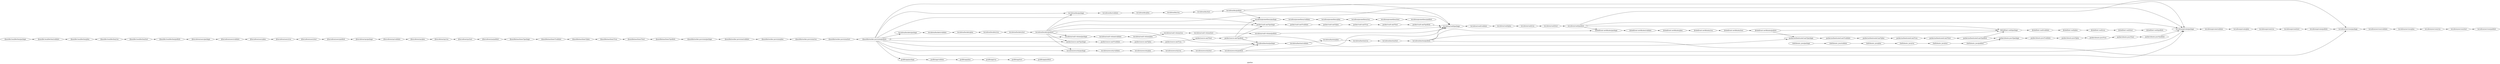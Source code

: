 digraph "G" {
label="pipeline";
rankdir=LR;
"packer/source-ami*/package";
"packer/source-ami*/validate";
"packer/source-ami*/plan";
"packer/source-ami*/run";
"packer/source-ami*/test";
"packer/source-ami*/publish";
"terraform/bastion/package";
"terraform/bastion/validate";
"terraform/bastion/plan";
"terraform/bastion/run";
"terraform/bastion/test";
"terraform/bastion/publish";
"packer/vault-ami*/package";
"packer/vault-ami*/validate";
"packer/vault-ami*/plan";
"packer/vault-ami*/run";
"packer/vault-ami*/test";
"packer/vault-ami*/publish";
"@ansible/worker-provision/package";
"@ansible/worker-provision/validate";
"@ansible/worker-provision/plan";
"@ansible/worker-provision/run";
"@ansible/worker-provision/test";
"@ansible/worker-provision/publish";
"gradle/app/package";
"gradle/app/validate";
"gradle/app/plan";
"gradle/app/run";
"gradle/app/test";
"gradle/app/publish";
"terraform/buckets/package";
"terraform/buckets/validate";
"terraform/buckets/plan";
"terraform/buckets/run";
"terraform/buckets/test";
"terraform/buckets/publish";
"terraform/vault/package";
"terraform/vault/validate";
"terraform/vault/plan";
"terraform/vault/run";
"terraform/vault/test";
"terraform/vault/publish";
"terraform/dns/package";
"terraform/dns/validate";
"terraform/dns/plan";
"terraform/dns/run";
"terraform/dns/test";
"terraform/dns/publish";
"terraform/vault-volume/package";
"terraform/vault-volume/validate";
"terraform/vault-volume/plan";
"terraform/vault-volume/run";
"terraform/vault-volume/test";
"terraform/vault-volume/publish";
"terraform/security/package";
"terraform/security/validate";
"terraform/security/plan";
"terraform/security/run";
"terraform/security/test";
"terraform/security/publish";
"terraform/private/package";
"terraform/private/validate";
"terraform/private/plan";
"terraform/private/run";
"terraform/private/test";
"terraform/private/publish";
"@terraform/vpc/package";
"@terraform/vpc/validate";
"@terraform/vpc/plan";
"@terraform/vpc/run";
"@terraform/vpc/test";
"@terraform/vpc/publish";
"@ansible/machines*/package";
"@ansible/machines*/validate";
"@ansible/machines*/plan";
"@ansible/machines*/run";
"@ansible/machines*/test";
"@ansible/machines*/publish";
"terraform/services/package";
"terraform/services/validate";
"terraform/services/plan";
"terraform/services/run";
"terraform/services/test";
"terraform/services/publish";
"chef/ubuntu_java/package";
"chef/ubuntu_java/validate";
"chef/ubuntu_java/plan";
"chef/ubuntu_java/run";
"chef/ubuntu_java/test";
"chef/ubuntu_java/publish";
"packer/ubuntu-java*/package";
"packer/ubuntu-java*/validate";
"packer/ubuntu-java*/plan";
"packer/ubuntu-java*/run";
"packer/ubuntu-java*/test";
"packer/ubuntu-java*/publish";
"@ansible-local/devbox/package";
"@ansible-local/devbox/validate";
"@ansible-local/devbox/plan";
"@ansible-local/devbox/run";
"@ansible-local/devbox/test";
"@ansible-local/devbox/publish";
"@terraform/users/package";
"@terraform/users/validate";
"@terraform/users/plan";
"@terraform/users/run";
"@terraform/users/test";
"@terraform/users/publish";
"@shell/root-certificates/package";
"@shell/root-certificates/validate";
"@shell/root-certificates/plan";
"@shell/root-certificates/run";
"@shell/root-certificates/test";
"@shell/root-certificates/publish";
"@shell/init-vault/package";
"@shell/init-vault/validate";
"@shell/init-vault/plan";
"@shell/init-vault/run";
"@shell/init-vault/test";
"@shell/init-vault/publish";
"packer/authenticated-ami*/package";
"packer/authenticated-ami*/validate";
"packer/authenticated-ami*/plan";
"packer/authenticated-ami*/run";
"packer/authenticated-ami*/test";
"packer/authenticated-ami*/publish";
"terraform/prometheus/package";
"terraform/prometheus/validate";
"terraform/prometheus/plan";
"terraform/prometheus/run";
"terraform/prometheus/test";
"terraform/prometheus/publish";
"packer/source-ami*/package" -> "packer/source-ami*/validate"  [key=0];
"packer/source-ami*/validate" -> "packer/source-ami*/plan"  [key=0];
"packer/source-ami*/plan" -> "packer/source-ami*/run"  [key=0];
"packer/source-ami*/run" -> "packer/source-ami*/test"  [key=0];
"packer/source-ami*/test" -> "packer/source-ami*/publish"  [key=0];
"packer/source-ami*/publish" -> "terraform/bastion/package"  [key=0];
"packer/source-ami*/publish" -> "packer/vault-ami*/package"  [key=0];
"packer/source-ami*/publish" -> "packer/authenticated-ami*/package"  [key=0];
"packer/source-ami*/publish" -> "terraform/prometheus/package"  [key=0];
"terraform/bastion/package" -> "terraform/bastion/validate"  [key=0];
"terraform/bastion/validate" -> "terraform/bastion/plan"  [key=0];
"terraform/bastion/plan" -> "terraform/bastion/run"  [key=0];
"terraform/bastion/run" -> "terraform/bastion/test"  [key=0];
"terraform/bastion/test" -> "terraform/bastion/publish"  [key=0];
"terraform/bastion/publish" -> "terraform/vault/package"  [key=0];
"terraform/bastion/publish" -> "terraform/services/package"  [key=0];
"terraform/bastion/publish" -> "@shell/root-certificates/package"  [key=0];
"terraform/bastion/publish" -> "@shell/init-vault/package"  [key=0];
"packer/vault-ami*/package" -> "packer/vault-ami*/validate"  [key=0];
"packer/vault-ami*/validate" -> "packer/vault-ami*/plan"  [key=0];
"packer/vault-ami*/plan" -> "packer/vault-ami*/run"  [key=0];
"packer/vault-ami*/run" -> "packer/vault-ami*/test"  [key=0];
"packer/vault-ami*/test" -> "packer/vault-ami*/publish"  [key=0];
"packer/vault-ami*/publish" -> "terraform/vault/package"  [key=0];
"@ansible/worker-provision/package" -> "@ansible/worker-provision/validate"  [key=0];
"@ansible/worker-provision/validate" -> "@ansible/worker-provision/plan"  [key=0];
"@ansible/worker-provision/plan" -> "@ansible/worker-provision/run"  [key=0];
"@ansible/worker-provision/run" -> "@ansible/worker-provision/test"  [key=0];
"@ansible/worker-provision/test" -> "@ansible/worker-provision/publish"  [key=0];
"@ansible/worker-provision/publish" -> "packer/source-ami*/package"  [key=0];
"@ansible/worker-provision/publish" -> "terraform/bastion/package"  [key=0];
"@ansible/worker-provision/publish" -> "packer/vault-ami*/package"  [key=0];
"@ansible/worker-provision/publish" -> "gradle/app/package"  [key=0];
"@ansible/worker-provision/publish" -> "terraform/buckets/package"  [key=0];
"@ansible/worker-provision/publish" -> "terraform/vault/package"  [key=0];
"@ansible/worker-provision/publish" -> "terraform/dns/package"  [key=0];
"@ansible/worker-provision/publish" -> "terraform/vault-volume/package"  [key=0];
"@ansible/worker-provision/publish" -> "terraform/security/package"  [key=0];
"@ansible/worker-provision/publish" -> "terraform/private/package"  [key=0];
"gradle/app/package" -> "gradle/app/validate"  [key=0];
"gradle/app/validate" -> "gradle/app/plan"  [key=0];
"gradle/app/plan" -> "gradle/app/run"  [key=0];
"gradle/app/run" -> "gradle/app/test"  [key=0];
"gradle/app/test" -> "gradle/app/publish"  [key=0];
"terraform/buckets/package" -> "terraform/buckets/validate"  [key=0];
"terraform/buckets/validate" -> "terraform/buckets/plan"  [key=0];
"terraform/buckets/plan" -> "terraform/buckets/run"  [key=0];
"terraform/buckets/run" -> "terraform/buckets/test"  [key=0];
"terraform/buckets/test" -> "terraform/buckets/publish"  [key=0];
"terraform/buckets/publish" -> "packer/source-ami*/package"  [key=0];
"terraform/buckets/publish" -> "terraform/bastion/package"  [key=0];
"terraform/buckets/publish" -> "packer/vault-ami*/package"  [key=0];
"terraform/buckets/publish" -> "terraform/vault/package"  [key=0];
"terraform/buckets/publish" -> "terraform/dns/package"  [key=0];
"terraform/buckets/publish" -> "terraform/vault-volume/package"  [key=0];
"terraform/buckets/publish" -> "terraform/security/package"  [key=0];
"terraform/buckets/publish" -> "terraform/private/package"  [key=0];
"terraform/vault/package" -> "terraform/vault/validate"  [key=0];
"terraform/vault/validate" -> "terraform/vault/plan"  [key=0];
"terraform/vault/plan" -> "terraform/vault/run"  [key=0];
"terraform/vault/run" -> "terraform/vault/test"  [key=0];
"terraform/vault/test" -> "terraform/vault/publish"  [key=0];
"terraform/vault/publish" -> "terraform/private/package"  [key=0];
"terraform/vault/publish" -> "terraform/services/package"  [key=0];
"terraform/vault/publish" -> "@shell/root-certificates/package"  [key=0];
"terraform/vault/publish" -> "@shell/init-vault/package"  [key=0];
"terraform/dns/package" -> "terraform/dns/validate"  [key=0];
"terraform/dns/validate" -> "terraform/dns/plan"  [key=0];
"terraform/dns/plan" -> "terraform/dns/run"  [key=0];
"terraform/dns/run" -> "terraform/dns/test"  [key=0];
"terraform/dns/test" -> "terraform/dns/publish"  [key=0];
"terraform/dns/publish" -> "terraform/vault/package"  [key=0];
"terraform/dns/publish" -> "terraform/private/package"  [key=0];
"terraform/dns/publish" -> "terraform/prometheus/package"  [key=0];
"terraform/vault-volume/package" -> "terraform/vault-volume/validate"  [key=0];
"terraform/vault-volume/validate" -> "terraform/vault-volume/plan"  [key=0];
"terraform/vault-volume/plan" -> "terraform/vault-volume/run"  [key=0];
"terraform/vault-volume/run" -> "terraform/vault-volume/test"  [key=0];
"terraform/vault-volume/test" -> "terraform/vault-volume/publish"  [key=0];
"terraform/vault-volume/publish" -> "terraform/vault/package"  [key=0];
"terraform/security/package" -> "terraform/security/validate"  [key=0];
"terraform/security/validate" -> "terraform/security/plan"  [key=0];
"terraform/security/plan" -> "terraform/security/run"  [key=0];
"terraform/security/run" -> "terraform/security/test"  [key=0];
"terraform/security/test" -> "terraform/security/publish"  [key=0];
"terraform/security/publish" -> "terraform/bastion/package"  [key=0];
"terraform/security/publish" -> "terraform/vault/package"  [key=0];
"terraform/security/publish" -> "terraform/private/package"  [key=0];
"terraform/private/package" -> "terraform/private/validate"  [key=0];
"terraform/private/validate" -> "terraform/private/plan"  [key=0];
"terraform/private/plan" -> "terraform/private/run"  [key=0];
"terraform/private/run" -> "terraform/private/test"  [key=0];
"terraform/private/test" -> "terraform/private/publish"  [key=0];
"terraform/private/publish" -> "terraform/services/package"  [key=0];
"@terraform/vpc/package" -> "@terraform/vpc/validate"  [key=0];
"@terraform/vpc/validate" -> "@terraform/vpc/plan"  [key=0];
"@terraform/vpc/plan" -> "@terraform/vpc/run"  [key=0];
"@terraform/vpc/run" -> "@terraform/vpc/test"  [key=0];
"@terraform/vpc/test" -> "@terraform/vpc/publish"  [key=0];
"@terraform/vpc/publish" -> "@ansible/machines*/package"  [key=0];
"@ansible/machines*/package" -> "@ansible/machines*/validate"  [key=0];
"@ansible/machines*/validate" -> "@ansible/machines*/plan"  [key=0];
"@ansible/machines*/plan" -> "@ansible/machines*/run"  [key=0];
"@ansible/machines*/run" -> "@ansible/machines*/test"  [key=0];
"@ansible/machines*/test" -> "@ansible/machines*/publish"  [key=0];
"@ansible/machines*/publish" -> "@ansible/worker-provision/package"  [key=0];
"terraform/services/package" -> "terraform/services/validate"  [key=0];
"terraform/services/validate" -> "terraform/services/plan"  [key=0];
"terraform/services/plan" -> "terraform/services/run"  [key=0];
"terraform/services/run" -> "terraform/services/test"  [key=0];
"terraform/services/test" -> "terraform/services/publish"  [key=0];
"chef/ubuntu_java/package" -> "chef/ubuntu_java/validate"  [key=0];
"chef/ubuntu_java/validate" -> "chef/ubuntu_java/plan"  [key=0];
"chef/ubuntu_java/plan" -> "chef/ubuntu_java/run"  [key=0];
"chef/ubuntu_java/run" -> "chef/ubuntu_java/test"  [key=0];
"chef/ubuntu_java/test" -> "chef/ubuntu_java/publish"  [key=0];
"chef/ubuntu_java/publish" -> "packer/ubuntu-java*/package"  [key=0];
"packer/ubuntu-java*/package" -> "packer/ubuntu-java*/validate"  [key=0];
"packer/ubuntu-java*/validate" -> "packer/ubuntu-java*/plan"  [key=0];
"packer/ubuntu-java*/plan" -> "packer/ubuntu-java*/run"  [key=0];
"packer/ubuntu-java*/run" -> "packer/ubuntu-java*/test"  [key=0];
"packer/ubuntu-java*/test" -> "packer/ubuntu-java*/publish"  [key=0];
"packer/ubuntu-java*/publish" -> "terraform/private/package"  [key=0];
"@ansible-local/devbox/package" -> "@ansible-local/devbox/validate"  [key=0];
"@ansible-local/devbox/validate" -> "@ansible-local/devbox/plan"  [key=0];
"@ansible-local/devbox/plan" -> "@ansible-local/devbox/run"  [key=0];
"@ansible-local/devbox/run" -> "@ansible-local/devbox/test"  [key=0];
"@ansible-local/devbox/test" -> "@ansible-local/devbox/publish"  [key=0];
"@ansible-local/devbox/publish" -> "@terraform/users/package"  [key=0];
"@terraform/users/package" -> "@terraform/users/validate"  [key=0];
"@terraform/users/validate" -> "@terraform/users/plan"  [key=0];
"@terraform/users/plan" -> "@terraform/users/run"  [key=0];
"@terraform/users/run" -> "@terraform/users/test"  [key=0];
"@terraform/users/test" -> "@terraform/users/publish"  [key=0];
"@terraform/users/publish" -> "@terraform/vpc/package"  [key=0];
"@shell/root-certificates/package" -> "@shell/root-certificates/validate"  [key=0];
"@shell/root-certificates/validate" -> "@shell/root-certificates/plan"  [key=0];
"@shell/root-certificates/plan" -> "@shell/root-certificates/run"  [key=0];
"@shell/root-certificates/run" -> "@shell/root-certificates/test"  [key=0];
"@shell/root-certificates/test" -> "@shell/root-certificates/publish"  [key=0];
"@shell/root-certificates/publish" -> "@shell/init-vault/package"  [key=0];
"@shell/root-certificates/publish" -> "packer/authenticated-ami*/package"  [key=0];
"@shell/init-vault/package" -> "@shell/init-vault/validate"  [key=0];
"@shell/init-vault/validate" -> "@shell/init-vault/plan"  [key=0];
"@shell/init-vault/plan" -> "@shell/init-vault/run"  [key=0];
"@shell/init-vault/run" -> "@shell/init-vault/test"  [key=0];
"@shell/init-vault/test" -> "@shell/init-vault/publish"  [key=0];
"packer/authenticated-ami*/package" -> "packer/authenticated-ami*/validate"  [key=0];
"packer/authenticated-ami*/validate" -> "packer/authenticated-ami*/plan"  [key=0];
"packer/authenticated-ami*/plan" -> "packer/authenticated-ami*/run"  [key=0];
"packer/authenticated-ami*/run" -> "packer/authenticated-ami*/test"  [key=0];
"packer/authenticated-ami*/test" -> "packer/authenticated-ami*/publish"  [key=0];
"packer/authenticated-ami*/publish" -> "packer/ubuntu-java*/package"  [key=0];
"packer/authenticated-ami*/publish" -> "@shell/init-vault/package"  [key=0];
"terraform/prometheus/package" -> "terraform/prometheus/validate"  [key=0];
"terraform/prometheus/validate" -> "terraform/prometheus/plan"  [key=0];
"terraform/prometheus/plan" -> "terraform/prometheus/run"  [key=0];
"terraform/prometheus/run" -> "terraform/prometheus/test"  [key=0];
"terraform/prometheus/test" -> "terraform/prometheus/publish"  [key=0];
}
